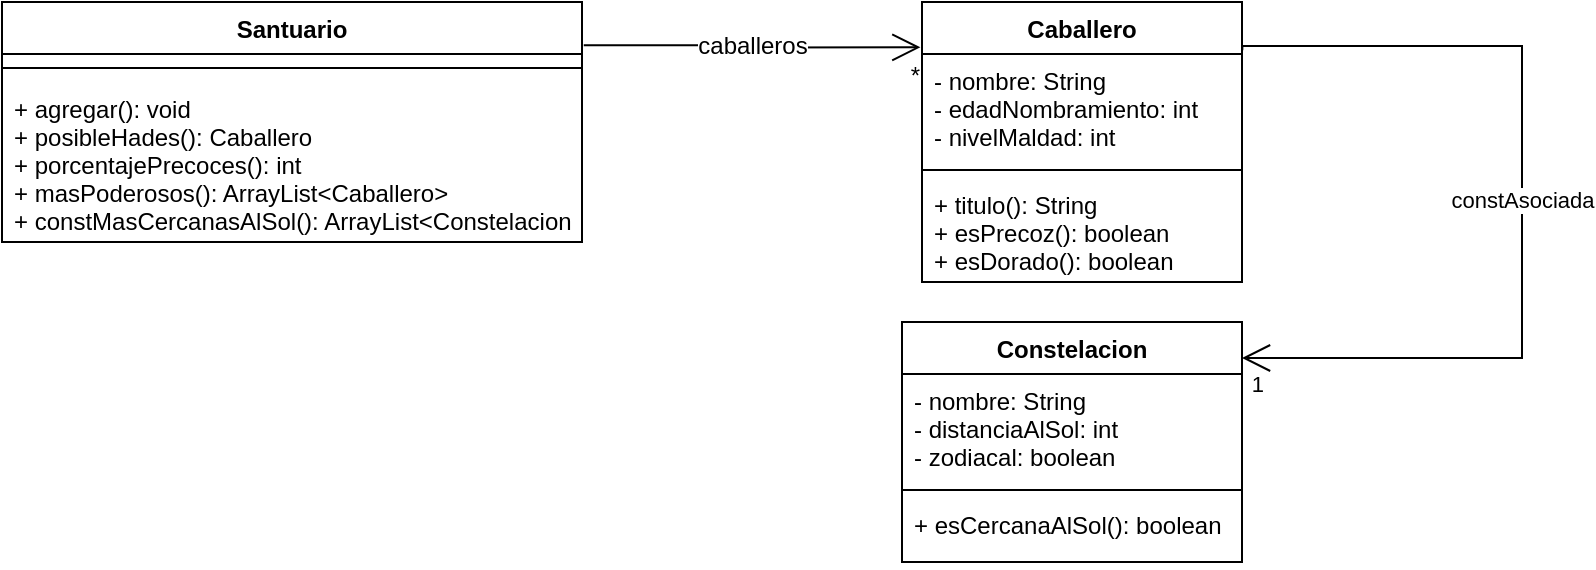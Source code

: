 <mxfile version="18.0.6" type="device"><diagram name="Page-1" id="c4acf3e9-155e-7222-9cf6-157b1a14988f"><mxGraphModel dx="1102" dy="557" grid="1" gridSize="10" guides="1" tooltips="1" connect="1" arrows="1" fold="1" page="1" pageScale="1" pageWidth="850" pageHeight="1100" background="none" math="0" shadow="0"><root><mxCell id="0"/><mxCell id="1" parent="0"/><mxCell id="gMABk0I8FxVIVb8H15a0-9" value="Santuario" style="swimlane;fontStyle=1;align=center;verticalAlign=top;childLayout=stackLayout;horizontal=1;startSize=26;horizontalStack=0;resizeParent=1;resizeParentMax=0;resizeLast=0;collapsible=1;marginBottom=0;" parent="1" vertex="1"><mxGeometry y="30" width="290" height="120" as="geometry"><mxRectangle x="40" y="50" width="90" height="26" as="alternateBounds"/></mxGeometry></mxCell><mxCell id="gMABk0I8FxVIVb8H15a0-11" value="" style="line;strokeWidth=1;fillColor=none;align=left;verticalAlign=middle;spacingTop=-1;spacingLeft=3;spacingRight=3;rotatable=0;labelPosition=right;points=[];portConstraint=eastwest;" parent="gMABk0I8FxVIVb8H15a0-9" vertex="1"><mxGeometry y="26" width="290" height="14" as="geometry"/></mxCell><mxCell id="gMABk0I8FxVIVb8H15a0-12" value="+ agregar(): void&#10;+ posibleHades(): Caballero&#10;+ porcentajePrecoces(): int&#10;+ masPoderosos(): ArrayList&lt;Caballero&gt;&#10;+ constMasCercanasAlSol(): ArrayList&lt;Constelacion&gt;" style="text;strokeColor=none;fillColor=none;align=left;verticalAlign=top;spacingLeft=4;spacingRight=4;overflow=hidden;rotatable=0;points=[[0,0.5],[1,0.5]];portConstraint=eastwest;" parent="gMABk0I8FxVIVb8H15a0-9" vertex="1"><mxGeometry y="40" width="290" height="80" as="geometry"/></mxCell><mxCell id="gMABk0I8FxVIVb8H15a0-48" value="constAsociada" style="endArrow=open;html=1;endSize=12;startArrow=none;startSize=14;startFill=0;edgeStyle=orthogonalEdgeStyle;rounded=0;fontSize=11;exitX=1.001;exitY=0.172;exitDx=0;exitDy=0;exitPerimeter=0;" parent="1" source="gMABk0I8FxVIVb8H15a0-55" target="gMABk0I8FxVIVb8H15a0-67" edge="1"><mxGeometry relative="1" as="geometry"><mxPoint x="646.9" y="51.858" as="sourcePoint"/><mxPoint x="662.86" y="197.02" as="targetPoint"/><Array as="points"><mxPoint x="760" y="52"/><mxPoint x="760" y="208"/></Array></mxGeometry></mxCell><mxCell id="gMABk0I8FxVIVb8H15a0-50" value="1" style="edgeLabel;resizable=0;html=1;align=right;verticalAlign=top;fontSize=11;" parent="gMABk0I8FxVIVb8H15a0-48" connectable="0" vertex="1"><mxGeometry x="1" relative="1" as="geometry"><mxPoint x="12" as="offset"/></mxGeometry></mxCell><mxCell id="gMABk0I8FxVIVb8H15a0-55" value="Caballero" style="swimlane;fontStyle=1;align=center;verticalAlign=top;childLayout=stackLayout;horizontal=1;startSize=26;horizontalStack=0;resizeParent=1;resizeParentMax=0;resizeLast=0;collapsible=1;marginBottom=0;labelBackgroundColor=none;fontSize=12;" parent="1" vertex="1"><mxGeometry x="460" y="30" width="160" height="140" as="geometry"/></mxCell><mxCell id="gMABk0I8FxVIVb8H15a0-56" value="- nombre: String&#10;- edadNombramiento: int&#10;- nivelMaldad: int" style="text;strokeColor=none;fillColor=none;align=left;verticalAlign=top;spacingLeft=4;spacingRight=4;overflow=hidden;rotatable=0;points=[[0,0.5],[1,0.5]];portConstraint=eastwest;labelBackgroundColor=none;fontSize=12;" parent="gMABk0I8FxVIVb8H15a0-55" vertex="1"><mxGeometry y="26" width="160" height="54" as="geometry"/></mxCell><mxCell id="gMABk0I8FxVIVb8H15a0-57" value="" style="line;strokeWidth=1;fillColor=none;align=left;verticalAlign=middle;spacingTop=-1;spacingLeft=3;spacingRight=3;rotatable=0;labelPosition=right;points=[];portConstraint=eastwest;labelBackgroundColor=none;fontSize=11;" parent="gMABk0I8FxVIVb8H15a0-55" vertex="1"><mxGeometry y="80" width="160" height="8" as="geometry"/></mxCell><mxCell id="gMABk0I8FxVIVb8H15a0-58" value="+ titulo(): String&#10;+ esPrecoz(): boolean&#10;+ esDorado(): boolean" style="text;strokeColor=none;fillColor=none;align=left;verticalAlign=top;spacingLeft=4;spacingRight=4;overflow=hidden;rotatable=0;points=[[0,0.5],[1,0.5]];portConstraint=eastwest;labelBackgroundColor=none;fontSize=12;" parent="gMABk0I8FxVIVb8H15a0-55" vertex="1"><mxGeometry y="88" width="160" height="52" as="geometry"/></mxCell><mxCell id="gMABk0I8FxVIVb8H15a0-62" value="caballeros" style="endArrow=open;html=1;endSize=12;startArrow=none;startSize=14;startFill=0;edgeStyle=orthogonalEdgeStyle;rounded=0;fontSize=12;exitX=1.003;exitY=0.18;exitDx=0;exitDy=0;exitPerimeter=0;entryX=-0.005;entryY=0.162;entryDx=0;entryDy=0;entryPerimeter=0;" parent="1" source="gMABk0I8FxVIVb8H15a0-9" target="gMABk0I8FxVIVb8H15a0-55" edge="1"><mxGeometry relative="1" as="geometry"><mxPoint x="270" y="50" as="sourcePoint"/><mxPoint x="430" y="50" as="targetPoint"/></mxGeometry></mxCell><mxCell id="gMABk0I8FxVIVb8H15a0-64" value="*" style="edgeLabel;resizable=0;html=1;align=right;verticalAlign=top;labelBackgroundColor=none;fontSize=12;" parent="gMABk0I8FxVIVb8H15a0-62" connectable="0" vertex="1"><mxGeometry x="1" relative="1" as="geometry"/></mxCell><mxCell id="gMABk0I8FxVIVb8H15a0-67" value="Constelacion" style="swimlane;fontStyle=1;align=center;verticalAlign=top;childLayout=stackLayout;horizontal=1;startSize=26;horizontalStack=0;resizeParent=1;resizeParentMax=0;resizeLast=0;collapsible=1;marginBottom=0;labelBackgroundColor=none;fontSize=12;" parent="1" vertex="1"><mxGeometry x="450" y="190" width="170" height="120" as="geometry"/></mxCell><mxCell id="gMABk0I8FxVIVb8H15a0-68" value="- nombre: String&#10;- distanciaAlSol: int&#10;- zodiacal: boolean" style="text;strokeColor=none;fillColor=none;align=left;verticalAlign=top;spacingLeft=4;spacingRight=4;overflow=hidden;rotatable=0;points=[[0,0.5],[1,0.5]];portConstraint=eastwest;labelBackgroundColor=none;fontSize=12;" parent="gMABk0I8FxVIVb8H15a0-67" vertex="1"><mxGeometry y="26" width="170" height="54" as="geometry"/></mxCell><mxCell id="gMABk0I8FxVIVb8H15a0-69" value="" style="line;strokeWidth=1;fillColor=none;align=left;verticalAlign=middle;spacingTop=-1;spacingLeft=3;spacingRight=3;rotatable=0;labelPosition=right;points=[];portConstraint=eastwest;labelBackgroundColor=none;fontSize=11;" parent="gMABk0I8FxVIVb8H15a0-67" vertex="1"><mxGeometry y="80" width="170" height="8" as="geometry"/></mxCell><mxCell id="gMABk0I8FxVIVb8H15a0-70" value="+ esCercanaAlSol(): boolean" style="text;strokeColor=none;fillColor=none;align=left;verticalAlign=top;spacingLeft=4;spacingRight=4;overflow=hidden;rotatable=0;points=[[0,0.5],[1,0.5]];portConstraint=eastwest;labelBackgroundColor=none;fontSize=12;" parent="gMABk0I8FxVIVb8H15a0-67" vertex="1"><mxGeometry y="88" width="170" height="32" as="geometry"/></mxCell></root></mxGraphModel></diagram></mxfile>